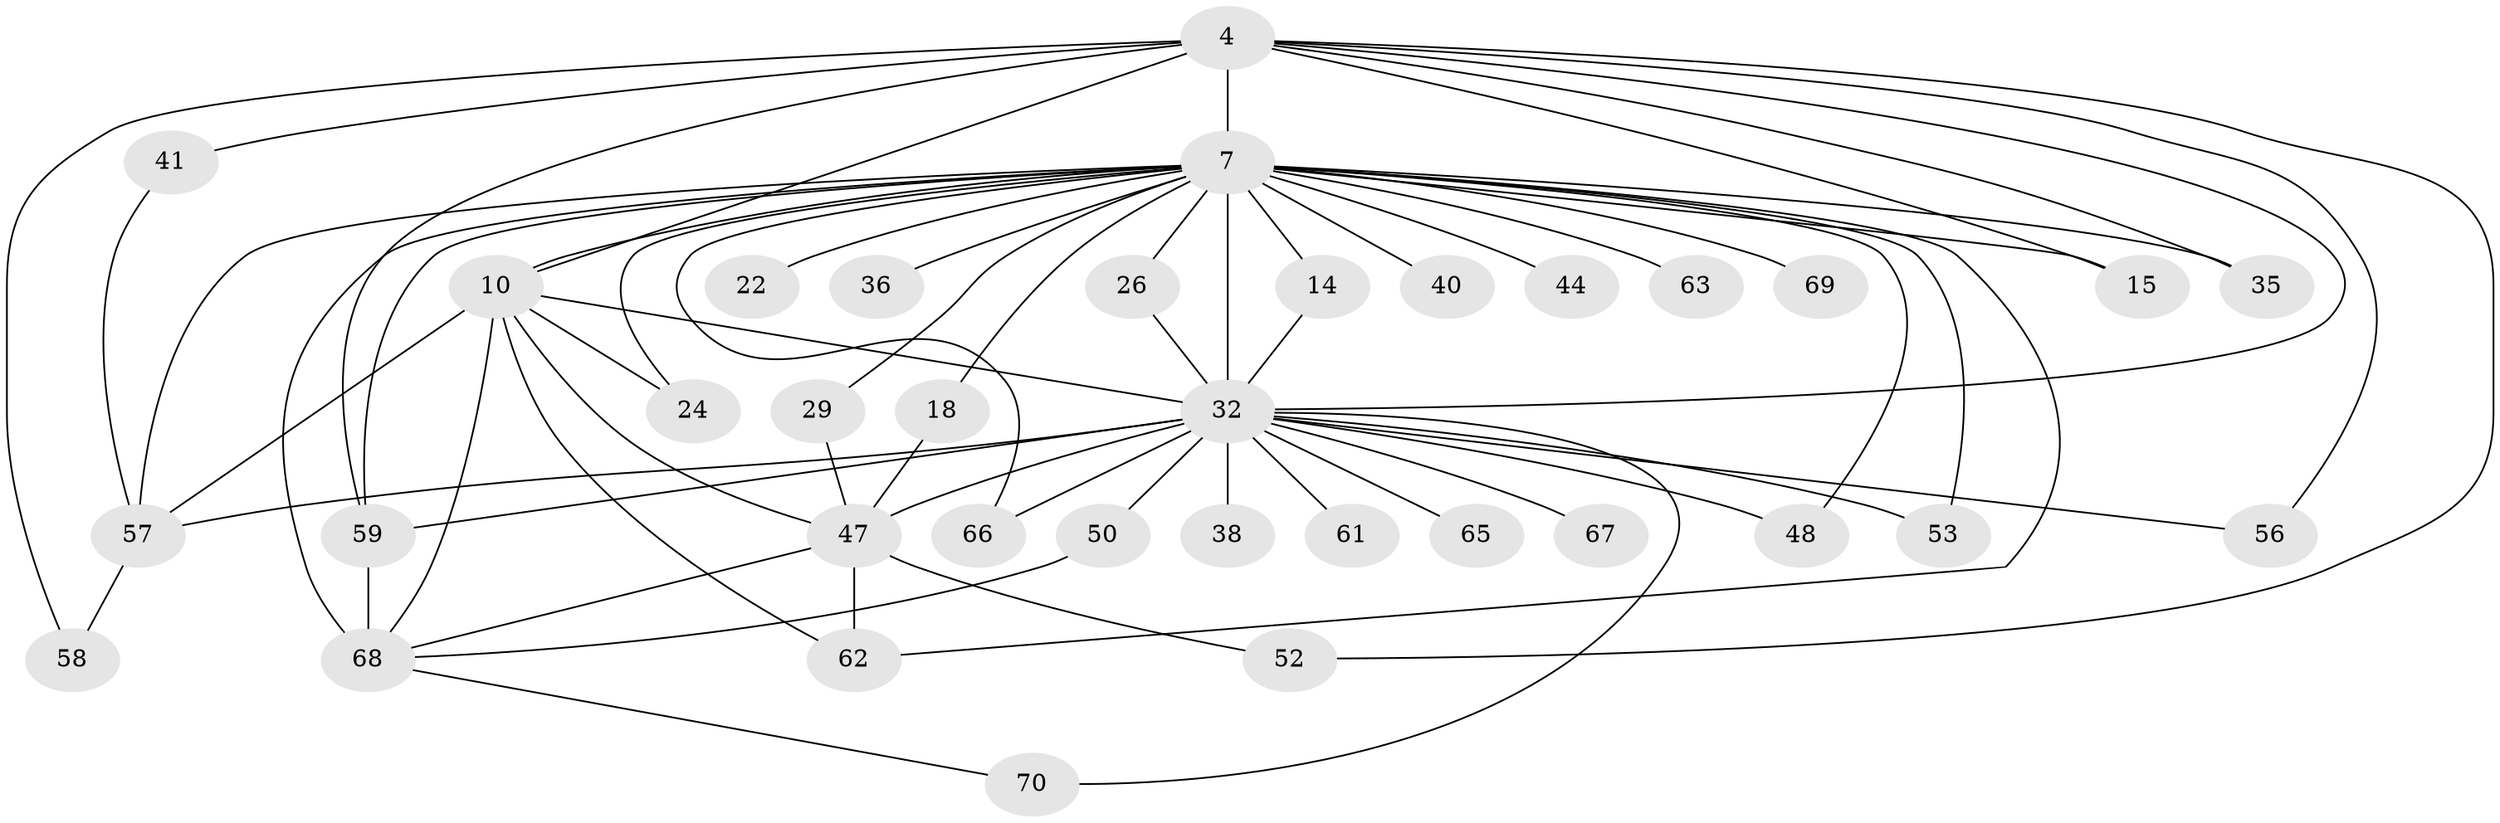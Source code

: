 // original degree distribution, {14: 0.02857142857142857, 10: 0.014285714285714285, 19: 0.014285714285714285, 17: 0.014285714285714285, 24: 0.014285714285714285, 20: 0.014285714285714285, 18: 0.014285714285714285, 23: 0.014285714285714285, 13: 0.014285714285714285, 3: 0.18571428571428572, 4: 0.11428571428571428, 2: 0.5285714285714286, 8: 0.014285714285714285, 5: 0.014285714285714285}
// Generated by graph-tools (version 1.1) at 2025/45/03/09/25 04:45:48]
// undirected, 35 vertices, 63 edges
graph export_dot {
graph [start="1"]
  node [color=gray90,style=filled];
  4 [super="+1"];
  7 [super="+6+3"];
  10 [super="+2"];
  14;
  15;
  18;
  22;
  24;
  26;
  29;
  32 [super="+19+9+8"];
  35;
  36;
  38 [super="+17"];
  40;
  41;
  44;
  47 [super="+43+33"];
  48;
  50;
  52;
  53;
  56;
  57 [super="+21+30"];
  58;
  59 [super="+49+46"];
  61 [super="+34+20"];
  62 [super="+51"];
  63;
  65;
  66 [super="+28"];
  67;
  68 [super="+64+37"];
  69 [super="+60"];
  70;
  4 -- 7 [weight=6];
  4 -- 10 [weight=4];
  4 -- 41;
  4 -- 58;
  4 -- 35;
  4 -- 15;
  4 -- 52;
  4 -- 56;
  4 -- 32 [weight=7];
  4 -- 59 [weight=3];
  7 -- 10 [weight=6];
  7 -- 24;
  7 -- 26;
  7 -- 29;
  7 -- 36 [weight=2];
  7 -- 40 [weight=2];
  7 -- 48;
  7 -- 63 [weight=2];
  7 -- 66 [weight=2];
  7 -- 69 [weight=4];
  7 -- 14;
  7 -- 15;
  7 -- 22 [weight=2];
  7 -- 35;
  7 -- 68 [weight=4];
  7 -- 44;
  7 -- 18;
  7 -- 53;
  7 -- 32 [weight=10];
  7 -- 57 [weight=2];
  7 -- 62;
  7 -- 59 [weight=2];
  10 -- 24;
  10 -- 62;
  10 -- 32 [weight=6];
  10 -- 57;
  10 -- 47;
  10 -- 68;
  14 -- 32;
  18 -- 47;
  26 -- 32;
  29 -- 47;
  32 -- 65 [weight=2];
  32 -- 38 [weight=3];
  32 -- 50;
  32 -- 56;
  32 -- 67;
  32 -- 70;
  32 -- 47 [weight=5];
  32 -- 48;
  32 -- 53;
  32 -- 61 [weight=4];
  32 -- 57 [weight=2];
  32 -- 66 [weight=3];
  32 -- 59;
  41 -- 57;
  47 -- 52;
  47 -- 62;
  47 -- 68;
  50 -- 68;
  57 -- 58;
  59 -- 68;
  68 -- 70;
}

